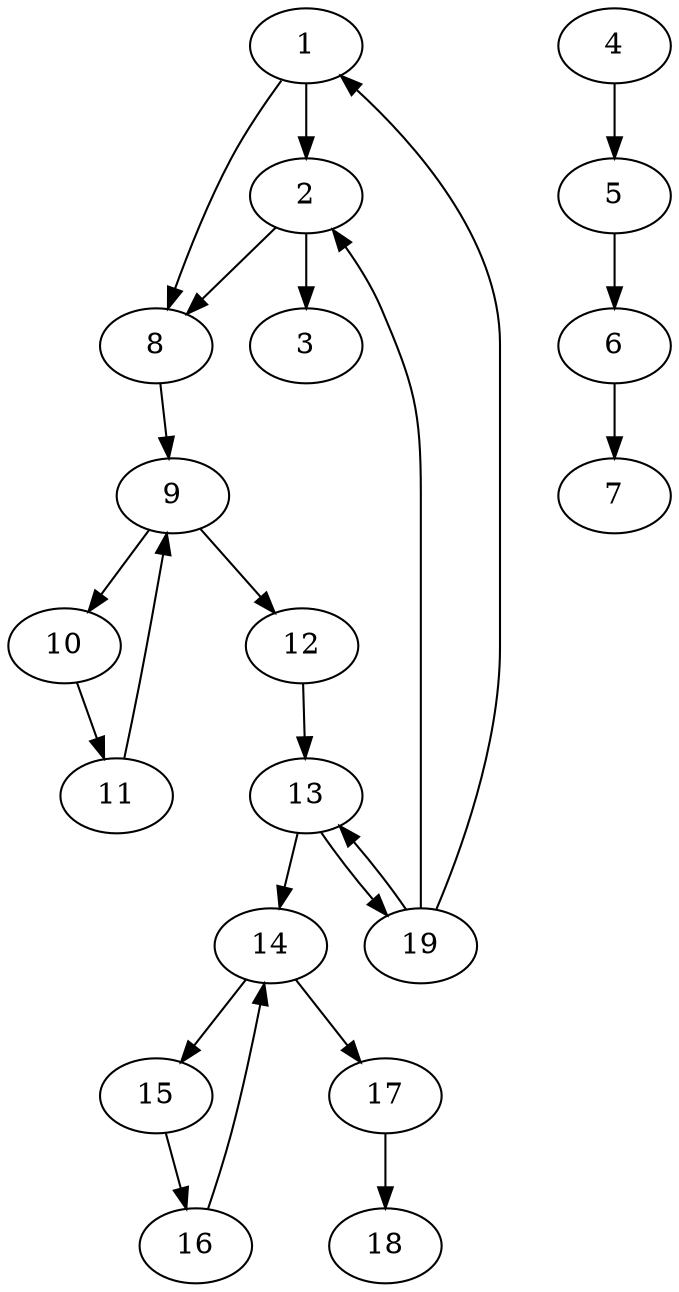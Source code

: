 digraph grafoCompleto {
	1->2;
	1->8;
	2->3;
	2->8;
	4->5;
	5->6;
	6->7;
	8->9;
	9->10;
	9->12;
	10->11;
	11->9;
	12->13;
	13->14;
	13->19;
	14->15;
	14->17;
	15->16;
	16->14;
	17->18;
	19->13;
	19->1;
	19->2;
	}